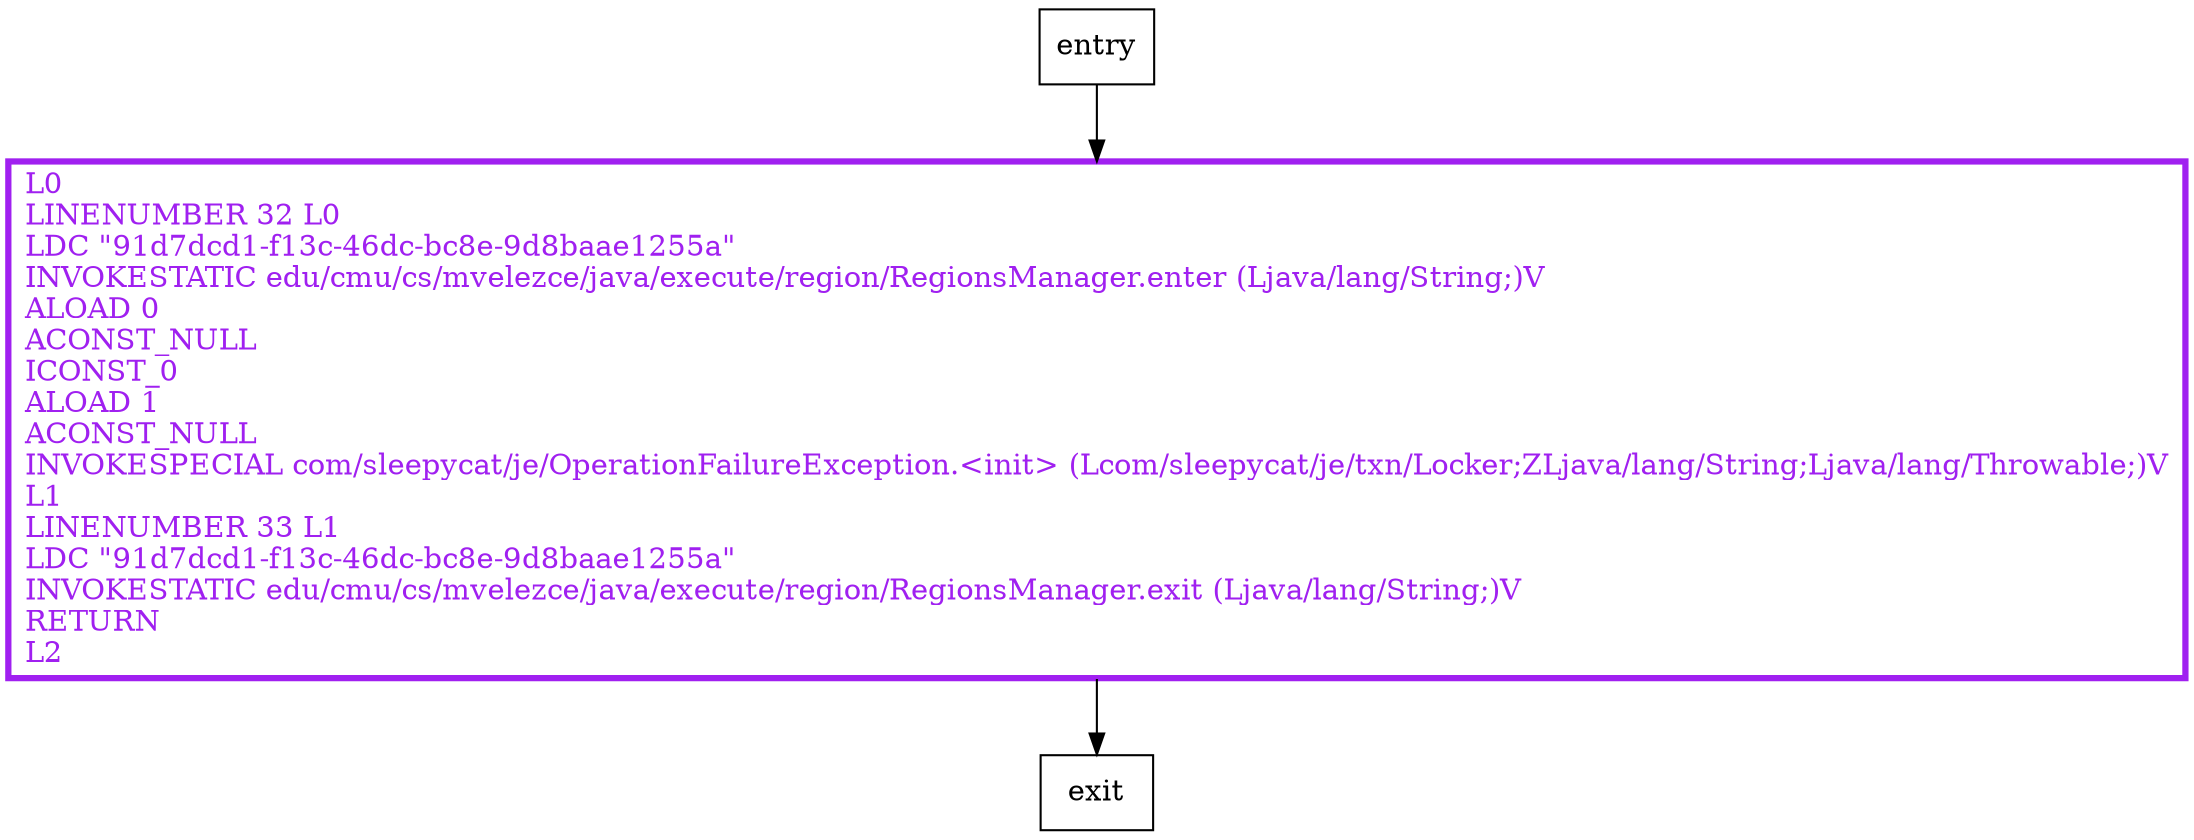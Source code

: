 digraph <init> {
node [shape=record];
1607459413 [label="L0\lLINENUMBER 32 L0\lLDC \"91d7dcd1-f13c-46dc-bc8e-9d8baae1255a\"\lINVOKESTATIC edu/cmu/cs/mvelezce/java/execute/region/RegionsManager.enter (Ljava/lang/String;)V\lALOAD 0\lACONST_NULL\lICONST_0\lALOAD 1\lACONST_NULL\lINVOKESPECIAL com/sleepycat/je/OperationFailureException.\<init\> (Lcom/sleepycat/je/txn/Locker;ZLjava/lang/String;Ljava/lang/Throwable;)V\lL1\lLINENUMBER 33 L1\lLDC \"91d7dcd1-f13c-46dc-bc8e-9d8baae1255a\"\lINVOKESTATIC edu/cmu/cs/mvelezce/java/execute/region/RegionsManager.exit (Ljava/lang/String;)V\lRETURN\lL2\l"];
entry;
exit;
entry -> 1607459413
1607459413 -> exit
1607459413[fontcolor="purple", penwidth=3, color="purple"];
}
